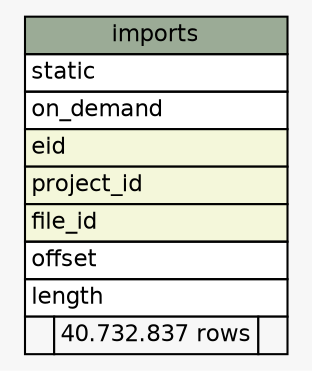 // dot 2.36.0 on Mac OS X 10.10.3
// SchemaSpy rev 590
digraph "imports" {
  graph [
    rankdir="RL"
    bgcolor="#f7f7f7"
    nodesep="0.18"
    ranksep="0.46"
    fontname="Helvetica"
    fontsize="11"
  ];
  node [
    fontname="Helvetica"
    fontsize="11"
    shape="plaintext"
  ];
  edge [
    arrowsize="0.8"
  ];
  "imports" [
    label=<
    <TABLE BORDER="0" CELLBORDER="1" CELLSPACING="0" BGCOLOR="#ffffff">
      <TR><TD COLSPAN="3" BGCOLOR="#9bab96" ALIGN="CENTER">imports</TD></TR>
      <TR><TD PORT="static" COLSPAN="3" ALIGN="LEFT">static</TD></TR>
      <TR><TD PORT="on_demand" COLSPAN="3" ALIGN="LEFT">on_demand</TD></TR>
      <TR><TD PORT="eid" COLSPAN="3" BGCOLOR="#f4f7da" ALIGN="LEFT">eid</TD></TR>
      <TR><TD PORT="project_id" COLSPAN="3" BGCOLOR="#f4f7da" ALIGN="LEFT">project_id</TD></TR>
      <TR><TD PORT="file_id" COLSPAN="3" BGCOLOR="#f4f7da" ALIGN="LEFT">file_id</TD></TR>
      <TR><TD PORT="offset" COLSPAN="3" ALIGN="LEFT">offset</TD></TR>
      <TR><TD PORT="length" COLSPAN="3" ALIGN="LEFT">length</TD></TR>
      <TR><TD ALIGN="LEFT" BGCOLOR="#f7f7f7">  </TD><TD ALIGN="RIGHT" BGCOLOR="#f7f7f7">40.732.837 rows</TD><TD ALIGN="RIGHT" BGCOLOR="#f7f7f7">  </TD></TR>
    </TABLE>>
    URL="tables/imports.html"
    tooltip="imports"
  ];
}
